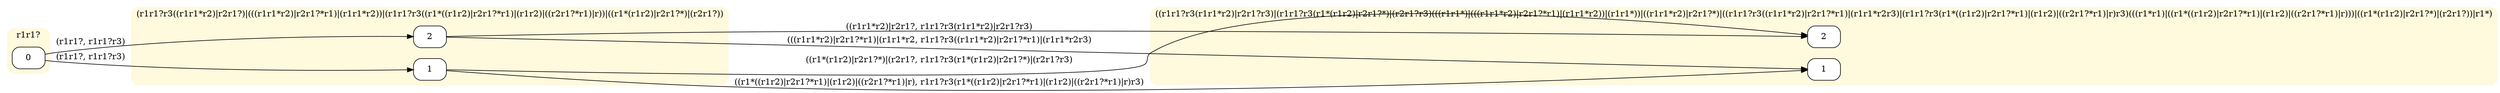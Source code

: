 digraph "MONinput/r" {
rankdir=LR
node [style=filled fillcolor=white]
subgraph cluster0 {
style="rounded,filled" color="#FFF9DD" node [style="rounded,filled" shape=box fillcolor="#FFFFFF"]
label="r1r1?"
M0S0 [label=0];
}
subgraph cluster1 {
style="rounded,filled" color="#FFF9DD" node [style="rounded,filled" shape=box fillcolor="#FFFFFF"]
label="(r1r1?r3((r1r1*r2)|r2r1?)|(((r1r1*r2)|r2r1?*r1)|(r1r1*r2))|(r1r1?r3((r1*((r1r2)|r2r1?*r1)|(r1r2)|((r2r1?*r1)|r))|((r1*(r1r2)|r2r1?*)|(r2r1?))"
M1S2 [label=2];
M1S1 [label=1];
}
subgraph cluster2 {
style="rounded,filled" color="#FFF9DD" node [style="rounded,filled" shape=box fillcolor="#FFFFFF"]
label="((r1r1?r3(r1r1*r2)|r2r1?r3)|(r1r1?r3(r1*(r1r2)|r2r1?*)|(r2r1?r3)(((r1r1*)|(((r1r1*r2)|r2r1?*r1)|(r1r1*r2))|(r1r1*))|((r1r1*r2)|r2r1?*)|((r1r1?r3((r1r1*r2)|r2r1?*r1)|(r1r1*r2r3)|(r1r1?r3(r1*((r1r2)|r2r1?*r1)|(r1r2)|((r2r1?*r1)|r)r3)(((r1*r1)|((r1*((r1r2)|r2r1?*r1)|(r1r2)|((r2r1?*r1)|r)))|((r1*(r1r2)|r2r1?*)|(r2r1?))|r1*)"
M2S2 [label=2];
M2S1 [label=1];
}
M0S0 -> M1S2 [label="(r1r1?, r1r1?r3)"]
M0S0 -> M1S1 [label="(r1r1?, r1r1?r3)"]
M1S2 -> M2S2 [label="((r1r1*r2)|r2r1?, r1r1?r3(r1r1*r2)|r2r1?r3)"]
M1S2 -> M2S1 [label="(((r1r1*r2)|r2r1?*r1)|(r1r1*r2, r1r1?r3((r1r1*r2)|r2r1?*r1)|(r1r1*r2r3)"]
M1S1 -> M2S1 [label="((r1*((r1r2)|r2r1?*r1)|(r1r2)|((r2r1?*r1)|r), r1r1?r3(r1*((r1r2)|r2r1?*r1)|(r1r2)|((r2r1?*r1)|r)r3)"]
M1S1 -> M2S2 [label="((r1*(r1r2)|r2r1?*)|(r2r1?, r1r1?r3(r1*(r1r2)|r2r1?*)|(r2r1?r3)"]
}
